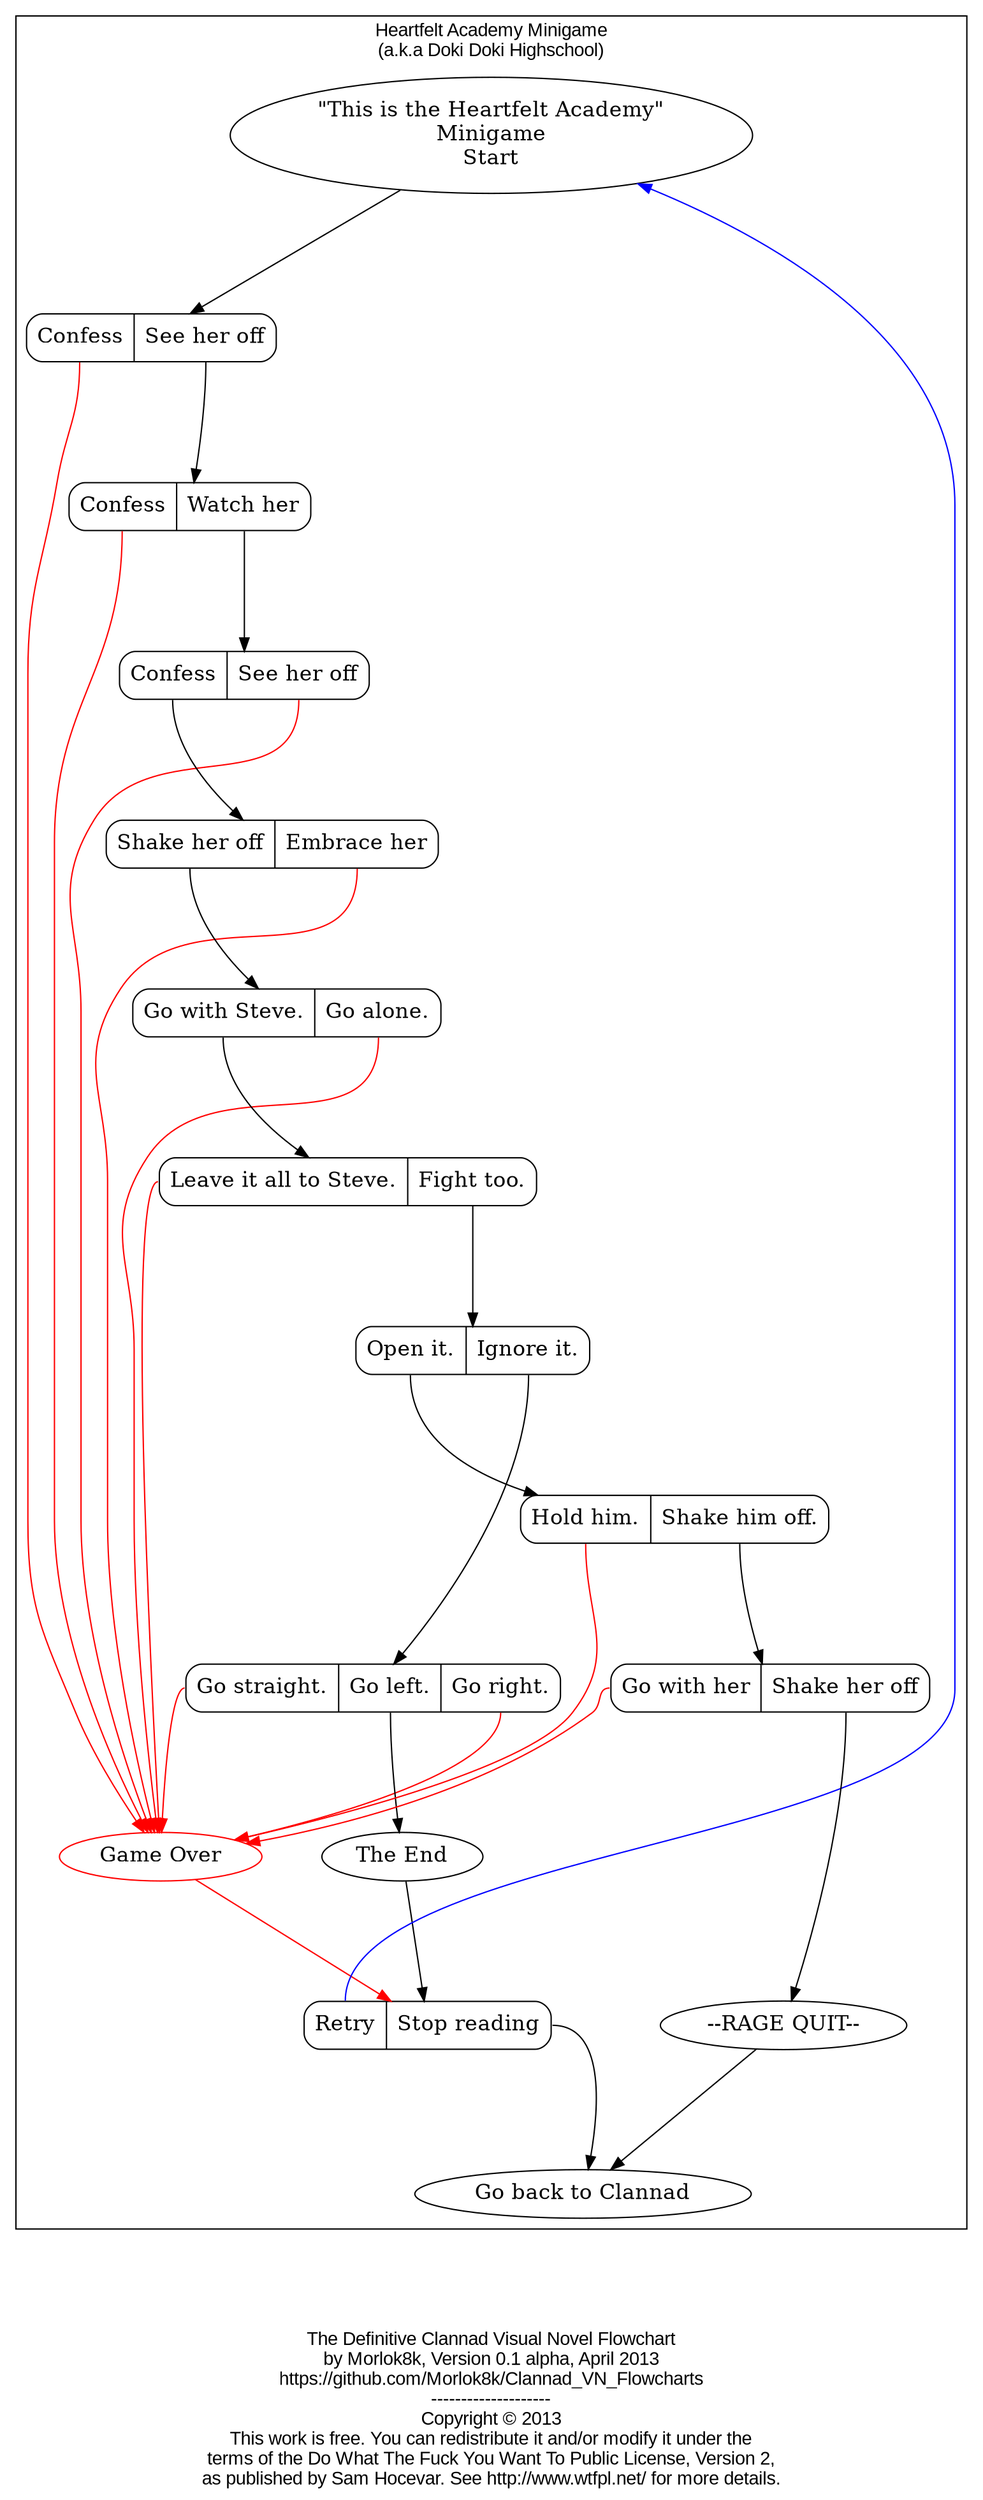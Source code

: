 digraph Clannad {
/*
#######################################################################
#            DO WHAT THE FUCK YOU WANT TO PUBLIC LICENSE              #
#                    Version 2, December 2004                         #
#                                                                     #
# Copyright (C) 2004 Sam Hocevar <sam@hocevar.net>                    #
#                                                                     #
# Everyone is permitted to copy and distribute verbatim or modified   #
# copies of this license document, and changing it is allowed as long #
# as the name is changed.                                             #
#                                                                     #
#            DO WHAT THE FUCK YOU WANT TO PUBLIC LICENSE              #
#   TERMS AND CONDITIONS FOR COPYING, DISTRIBUTION AND MODIFICATION   #
#                                                                     #
#  0. You just DO WHAT THE FUCK YOU WANT TO.                          #
#                                                                     #
#######################################################################
*/

    // The Definitive Clannad Visual Novel Flowchart

    graph [ label = "\n\n\n\nThe Definitive Clannad Visual Novel Flowchart\nby Morlok8k, Version 0.1 alpha, April 2013\nhttps://github.com/Morlok8k/Clannad_VN_Flowcharts\n--------------------\nCopyright © 2013\nThis work is free. You can redistribute it and/or modify it under the\nterms of the Do What The Fuck You Want To Public License, Version 2,\nas published by Sam Hocevar. See http://www.wtfpl.net/ for more details." ];
    colorscheme=X11;
    ranksep=1.25;
    compound=true;
    node [fontsize=16];
    fontname="Arial";
    
    //bgcolor=white;
    //edge [arrowsize=1, color=black];
    concentrate=false;
    //splines=ortho;
    splines=true;


    //new translation:
    //"This is the Heartfelt Academy" (aka Doki Doki High School)



    subgraph cluster_Heartfelt_Academy{
        label = "Heartfelt Academy Minigame\n(a.k.a Doki Doki Highschool)";    //label for this cluster, else the "The Definitive Clannad Visual Novel" text will appear instead.
        
        Heartfelt_Academy_start [label = "\"This is the Heartfelt Academy\"\nMinigame\nStart"];
        HFA_game_over [label = "Game Over", color = red];    //Retry | Stop reading (Go to April 21 in clannad)
        HFA_the_end [label = "The End"];    //retry | stop reading
        HFA_finished [label = "--RAGE QUIT--"];    //Exit the game (--RAGE QUIT--)
        HFA_retry [shape = Mrecord, label = "<a1>Retry|<a2>Stop reading"];
        HFA_back2clannad [label = "Go back to Clannad"];


        HFA_q1 [shape = Mrecord, label = "<a1>Confess|<a2>See her off"];
        HFA_q2 [shape = Mrecord, label = "<a1>Confess|<a2>Watch her"];
        HFA_q3 [shape = Mrecord, label = "<a1>Confess|<a2>See her off"];
        HFA_q4 [shape = Mrecord, label = "<a1>Shake her off|<a2>Embrace her"];
        HFA_q5 [shape = Mrecord, label = "<a1>Go with Steve.|<a2>Go alone."];
        HFA_q6 [shape = Mrecord, label = "<a1>Leave it all to Steve.|<a2>Fight too."];
        HFA_q7 [shape = Mrecord, label = "<a1>Open it.|<a2>Ignore it."];
        HFA_q8 [shape = Mrecord, label = "<a1>Go straight.|<a2>Go left.|<a3>Go right."];
        HFA_q9 [shape = Mrecord, label = "<a1>Hold him.|<a2>Shake him off."];
        HFA_q10 [shape = Mrecord, label = "<a1>Go with her|<a2>Shake her off"];

        Heartfelt_Academy_start -> HFA_q1;
        HFA_q1:a2 -> HFA_q2;
        HFA_q2:a2 -> HFA_q3;
        HFA_q3:a1 -> HFA_q4;
        HFA_q4:a1 -> HFA_q5;
        HFA_q5:a1 -> HFA_q6;
        HFA_q6:a2 -> HFA_q7;
        HFA_q7:a2 -> HFA_q8;
        HFA_q7:a1 -> HFA_q9;
        HFA_q8:a2 -> HFA_the_end;
        HFA_q9:a2 -> HFA_q10;
        HFA_q10:a2 -> HFA_finished;
        HFA_finished -> HFA_back2clannad;

        HFA_q1:a1 -> HFA_game_over [color = red];
        HFA_q2:a1 -> HFA_game_over [color = red];
        HFA_q3:a2 -> HFA_game_over [color = red];
        HFA_q4:a2 -> HFA_game_over [color = red];
        HFA_q5:a2 -> HFA_game_over [color = red];
        HFA_q6:a1 -> HFA_game_over [color = red];
        HFA_q8:a1 -> HFA_game_over [color = red];
        HFA_q8:a3 -> HFA_game_over [color = red];
        HFA_q9:a1 -> HFA_game_over [color = red];
        HFA_q10:a1 -> HFA_game_over [color = red];

        HFA_game_over -> HFA_retry [color = red];
        HFA_the_end -> HFA_retry;
        HFA_retry:a1 -> Heartfelt_Academy_start [color = blue];
        HFA_retry:a2 -> HFA_back2clannad;
    }






}
